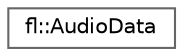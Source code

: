 digraph "Graphical Class Hierarchy"
{
 // INTERACTIVE_SVG=YES
 // LATEX_PDF_SIZE
  bgcolor="transparent";
  edge [fontname=Helvetica,fontsize=10,labelfontname=Helvetica,labelfontsize=10];
  node [fontname=Helvetica,fontsize=10,shape=box,height=0.2,width=0.4];
  rankdir="LR";
  Node0 [id="Node000000",label="fl::AudioData",height=0.2,width=0.4,color="grey40", fillcolor="white", style="filled",URL="$d4/d36/namespacefl.html#d0/d36/structfl_1_1_audio_data",tooltip=" "];
}

